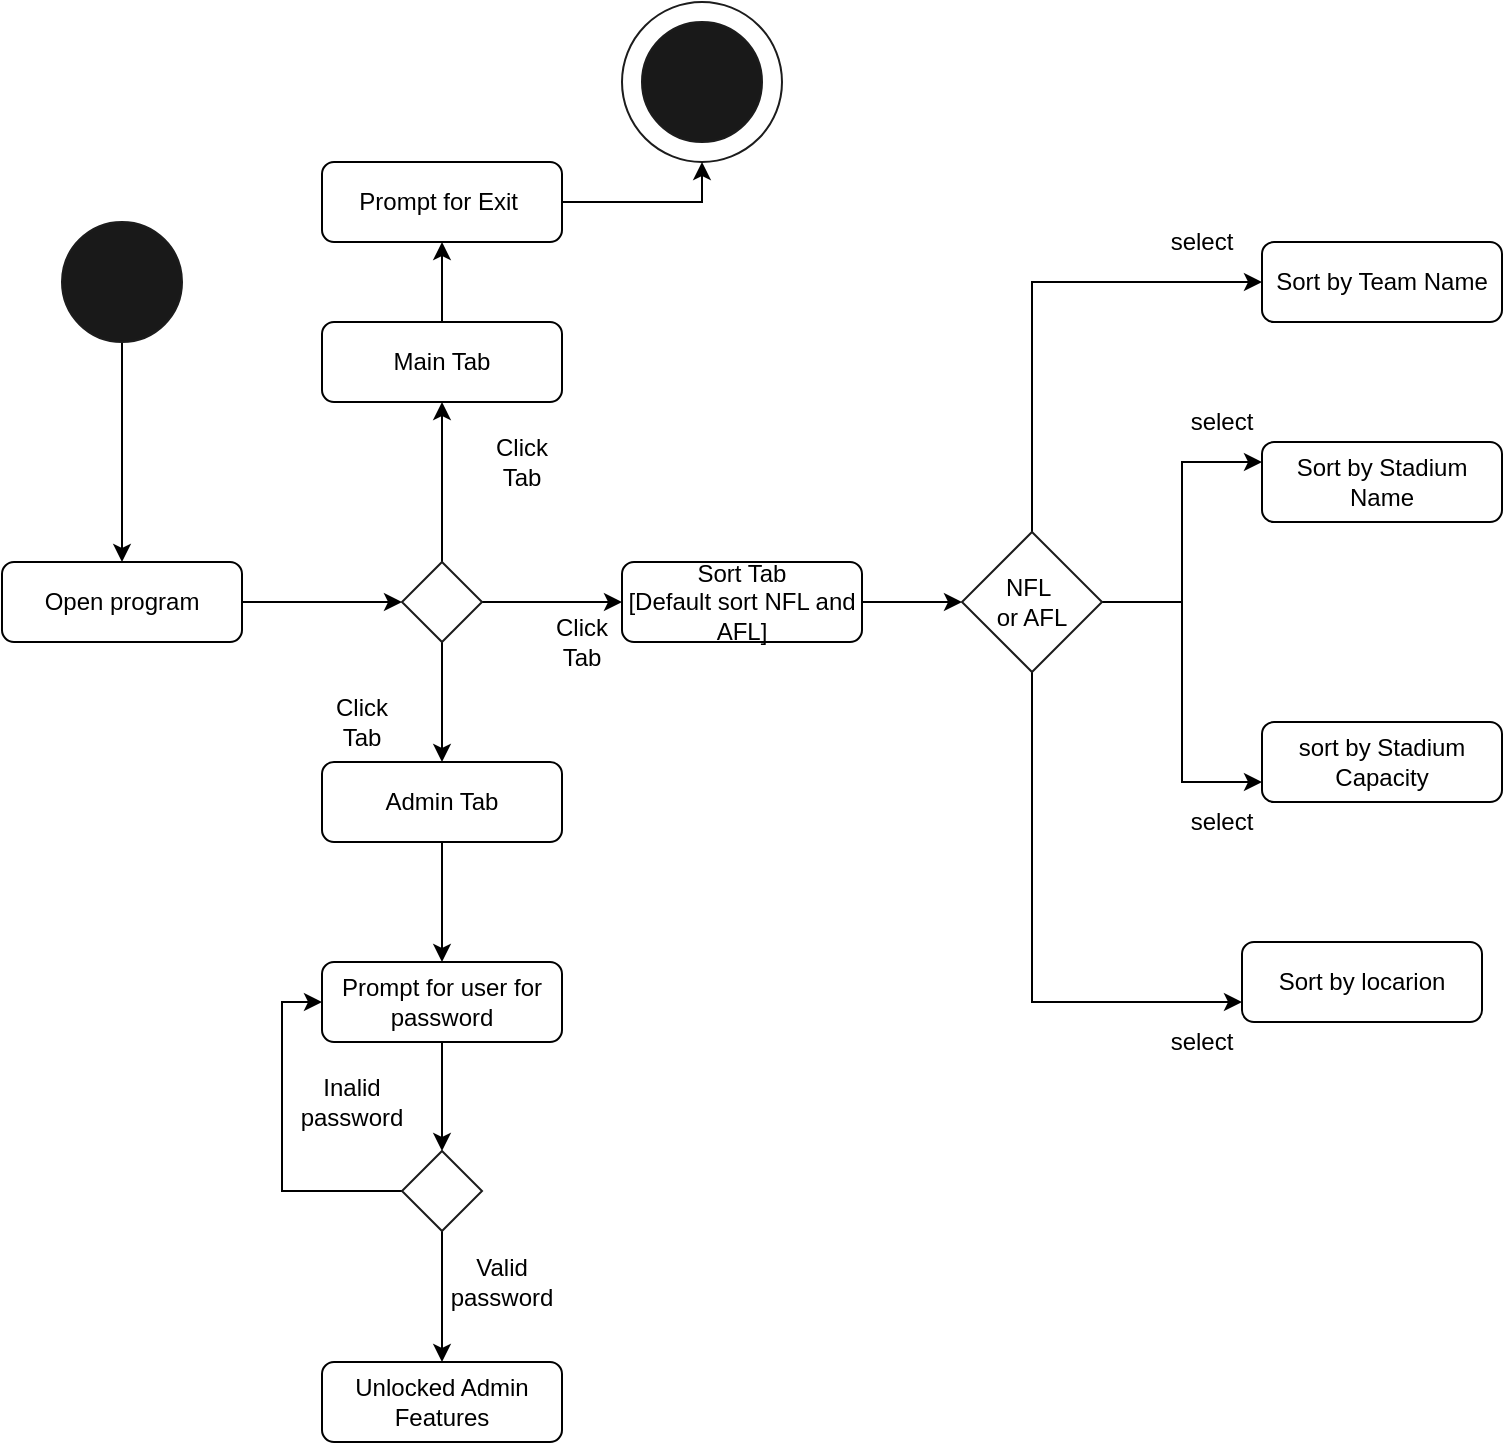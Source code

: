<mxfile version="14.4.3" type="device" pages="7"><diagram id="C5RBs43oDa-KdzZeNtuy" name="Activity Diagram"><mxGraphModel dx="1264" dy="592" grid="1" gridSize="10" guides="1" tooltips="1" connect="1" arrows="1" fold="1" page="1" pageScale="1" pageWidth="827" pageHeight="1169" math="0" shadow="0"><root><mxCell id="WIyWlLk6GJQsqaUBKTNV-0"/><mxCell id="WIyWlLk6GJQsqaUBKTNV-1" parent="WIyWlLk6GJQsqaUBKTNV-0"/><mxCell id="96nxnWwetK0XM5msoKmI-23" value="" style="ellipse;whiteSpace=wrap;html=1;aspect=fixed;shadow=0;strokeColor=#1C1C1C;fillColor=#FFFFFF;" parent="WIyWlLk6GJQsqaUBKTNV-1" vertex="1"><mxGeometry x="330" y="10" width="80" height="80" as="geometry"/></mxCell><mxCell id="96nxnWwetK0XM5msoKmI-14" style="edgeStyle=orthogonalEdgeStyle;rounded=0;orthogonalLoop=1;jettySize=auto;html=1;entryX=0;entryY=0.5;entryDx=0;entryDy=0;" parent="WIyWlLk6GJQsqaUBKTNV-1" source="WIyWlLk6GJQsqaUBKTNV-3" target="96nxnWwetK0XM5msoKmI-4" edge="1"><mxGeometry relative="1" as="geometry"/></mxCell><mxCell id="WIyWlLk6GJQsqaUBKTNV-3" value="Open program" style="rounded=1;whiteSpace=wrap;html=1;fontSize=12;glass=0;strokeWidth=1;shadow=0;" parent="WIyWlLk6GJQsqaUBKTNV-1" vertex="1"><mxGeometry x="20" y="290" width="120" height="40" as="geometry"/></mxCell><mxCell id="96nxnWwetK0XM5msoKmI-12" style="edgeStyle=orthogonalEdgeStyle;rounded=0;orthogonalLoop=1;jettySize=auto;html=1;entryX=0.5;entryY=0;entryDx=0;entryDy=0;" parent="WIyWlLk6GJQsqaUBKTNV-1" source="96nxnWwetK0XM5msoKmI-1" target="WIyWlLk6GJQsqaUBKTNV-3" edge="1"><mxGeometry relative="1" as="geometry"/></mxCell><mxCell id="96nxnWwetK0XM5msoKmI-1" value="" style="verticalLabelPosition=bottom;verticalAlign=top;html=1;shape=mxgraph.flowchart.on-page_reference;shadow=0;strokeColor=#1C1C1C;fillColor=#191919;" parent="WIyWlLk6GJQsqaUBKTNV-1" vertex="1"><mxGeometry x="50" y="120" width="60" height="60" as="geometry"/></mxCell><mxCell id="96nxnWwetK0XM5msoKmI-17" style="edgeStyle=orthogonalEdgeStyle;rounded=0;orthogonalLoop=1;jettySize=auto;html=1;entryX=0.5;entryY=1;entryDx=0;entryDy=0;" parent="WIyWlLk6GJQsqaUBKTNV-1" source="96nxnWwetK0XM5msoKmI-4" target="96nxnWwetK0XM5msoKmI-16" edge="1"><mxGeometry relative="1" as="geometry"/></mxCell><mxCell id="96nxnWwetK0XM5msoKmI-28" style="edgeStyle=orthogonalEdgeStyle;rounded=0;orthogonalLoop=1;jettySize=auto;html=1;entryX=0.5;entryY=0;entryDx=0;entryDy=0;" parent="WIyWlLk6GJQsqaUBKTNV-1" source="96nxnWwetK0XM5msoKmI-4" target="96nxnWwetK0XM5msoKmI-26" edge="1"><mxGeometry relative="1" as="geometry"/></mxCell><mxCell id="96nxnWwetK0XM5msoKmI-43" style="edgeStyle=orthogonalEdgeStyle;rounded=0;orthogonalLoop=1;jettySize=auto;html=1;" parent="WIyWlLk6GJQsqaUBKTNV-1" source="96nxnWwetK0XM5msoKmI-4" target="96nxnWwetK0XM5msoKmI-42" edge="1"><mxGeometry relative="1" as="geometry"/></mxCell><mxCell id="96nxnWwetK0XM5msoKmI-4" value="" style="rhombus;whiteSpace=wrap;html=1;shadow=0;strokeColor=#1C1C1C;fillColor=#FFFFFF;" parent="WIyWlLk6GJQsqaUBKTNV-1" vertex="1"><mxGeometry x="220" y="290" width="40" height="40" as="geometry"/></mxCell><mxCell id="96nxnWwetK0XM5msoKmI-18" style="edgeStyle=orthogonalEdgeStyle;rounded=0;orthogonalLoop=1;jettySize=auto;html=1;exitX=0.5;exitY=0;exitDx=0;exitDy=0;" parent="WIyWlLk6GJQsqaUBKTNV-1" source="96nxnWwetK0XM5msoKmI-16" edge="1"><mxGeometry relative="1" as="geometry"><mxPoint x="240" y="130" as="targetPoint"/></mxGeometry></mxCell><mxCell id="96nxnWwetK0XM5msoKmI-16" value="Main Tab" style="rounded=1;whiteSpace=wrap;html=1;fontSize=12;glass=0;strokeWidth=1;shadow=0;" parent="WIyWlLk6GJQsqaUBKTNV-1" vertex="1"><mxGeometry x="180" y="170" width="120" height="40" as="geometry"/></mxCell><mxCell id="96nxnWwetK0XM5msoKmI-24" style="edgeStyle=orthogonalEdgeStyle;rounded=0;orthogonalLoop=1;jettySize=auto;html=1;entryX=0.5;entryY=1;entryDx=0;entryDy=0;" parent="WIyWlLk6GJQsqaUBKTNV-1" source="96nxnWwetK0XM5msoKmI-19" target="96nxnWwetK0XM5msoKmI-23" edge="1"><mxGeometry relative="1" as="geometry"/></mxCell><mxCell id="96nxnWwetK0XM5msoKmI-19" value="Prompt for Exit&amp;nbsp;" style="rounded=1;whiteSpace=wrap;html=1;fontSize=12;glass=0;strokeWidth=1;shadow=0;" parent="WIyWlLk6GJQsqaUBKTNV-1" vertex="1"><mxGeometry x="180" y="90" width="120" height="40" as="geometry"/></mxCell><mxCell id="96nxnWwetK0XM5msoKmI-21" value="" style="verticalLabelPosition=bottom;verticalAlign=top;html=1;shape=mxgraph.flowchart.on-page_reference;shadow=0;strokeColor=#1C1C1C;fillColor=#191919;" parent="WIyWlLk6GJQsqaUBKTNV-1" vertex="1"><mxGeometry x="340" y="20" width="60" height="60" as="geometry"/></mxCell><mxCell id="96nxnWwetK0XM5msoKmI-32" style="edgeStyle=orthogonalEdgeStyle;rounded=0;orthogonalLoop=1;jettySize=auto;html=1;entryX=0.5;entryY=0;entryDx=0;entryDy=0;" parent="WIyWlLk6GJQsqaUBKTNV-1" source="96nxnWwetK0XM5msoKmI-26" target="96nxnWwetK0XM5msoKmI-31" edge="1"><mxGeometry relative="1" as="geometry"/></mxCell><mxCell id="96nxnWwetK0XM5msoKmI-26" value="Admin Tab" style="rounded=1;whiteSpace=wrap;html=1;fontSize=12;glass=0;strokeWidth=1;shadow=0;" parent="WIyWlLk6GJQsqaUBKTNV-1" vertex="1"><mxGeometry x="180" y="390" width="120" height="40" as="geometry"/></mxCell><mxCell id="96nxnWwetK0XM5msoKmI-27" value="Click Tab" style="text;html=1;strokeColor=none;fillColor=none;align=center;verticalAlign=middle;whiteSpace=wrap;rounded=0;shadow=0;" parent="WIyWlLk6GJQsqaUBKTNV-1" vertex="1"><mxGeometry x="290" y="320" width="40" height="20" as="geometry"/></mxCell><mxCell id="96nxnWwetK0XM5msoKmI-30" value="Click Tab" style="text;html=1;strokeColor=none;fillColor=none;align=center;verticalAlign=middle;whiteSpace=wrap;rounded=0;shadow=0;" parent="WIyWlLk6GJQsqaUBKTNV-1" vertex="1"><mxGeometry x="260" y="220" width="40" height="40" as="geometry"/></mxCell><mxCell id="96nxnWwetK0XM5msoKmI-40" style="edgeStyle=orthogonalEdgeStyle;rounded=0;orthogonalLoop=1;jettySize=auto;html=1;entryX=0.5;entryY=0;entryDx=0;entryDy=0;" parent="WIyWlLk6GJQsqaUBKTNV-1" source="96nxnWwetK0XM5msoKmI-31" target="96nxnWwetK0XM5msoKmI-33" edge="1"><mxGeometry relative="1" as="geometry"/></mxCell><mxCell id="96nxnWwetK0XM5msoKmI-31" value="Prompt for user for password" style="rounded=1;whiteSpace=wrap;html=1;fontSize=12;glass=0;strokeWidth=1;shadow=0;" parent="WIyWlLk6GJQsqaUBKTNV-1" vertex="1"><mxGeometry x="180" y="490" width="120" height="40" as="geometry"/></mxCell><mxCell id="96nxnWwetK0XM5msoKmI-36" style="edgeStyle=orthogonalEdgeStyle;rounded=0;orthogonalLoop=1;jettySize=auto;html=1;exitX=0.5;exitY=1;exitDx=0;exitDy=0;entryX=0.5;entryY=0;entryDx=0;entryDy=0;" parent="WIyWlLk6GJQsqaUBKTNV-1" source="96nxnWwetK0XM5msoKmI-33" target="96nxnWwetK0XM5msoKmI-35" edge="1"><mxGeometry relative="1" as="geometry"/></mxCell><mxCell id="96nxnWwetK0XM5msoKmI-41" style="edgeStyle=orthogonalEdgeStyle;rounded=0;orthogonalLoop=1;jettySize=auto;html=1;exitX=0;exitY=0.5;exitDx=0;exitDy=0;entryX=0;entryY=0.5;entryDx=0;entryDy=0;" parent="WIyWlLk6GJQsqaUBKTNV-1" source="96nxnWwetK0XM5msoKmI-33" target="96nxnWwetK0XM5msoKmI-31" edge="1"><mxGeometry relative="1" as="geometry"/></mxCell><mxCell id="96nxnWwetK0XM5msoKmI-33" value="" style="rhombus;whiteSpace=wrap;html=1;shadow=0;strokeColor=#1C1C1C;fillColor=#FFFFFF;" parent="WIyWlLk6GJQsqaUBKTNV-1" vertex="1"><mxGeometry x="220" y="584.5" width="40" height="40" as="geometry"/></mxCell><mxCell id="96nxnWwetK0XM5msoKmI-35" value="Unlocked Admin Features" style="rounded=1;whiteSpace=wrap;html=1;fontSize=12;glass=0;strokeWidth=1;shadow=0;" parent="WIyWlLk6GJQsqaUBKTNV-1" vertex="1"><mxGeometry x="180" y="690" width="120" height="40" as="geometry"/></mxCell><mxCell id="96nxnWwetK0XM5msoKmI-49" style="edgeStyle=orthogonalEdgeStyle;rounded=0;orthogonalLoop=1;jettySize=auto;html=1;exitX=1;exitY=0.5;exitDx=0;exitDy=0;entryX=0;entryY=0.5;entryDx=0;entryDy=0;" parent="WIyWlLk6GJQsqaUBKTNV-1" source="96nxnWwetK0XM5msoKmI-42" target="96nxnWwetK0XM5msoKmI-44" edge="1"><mxGeometry relative="1" as="geometry"/></mxCell><mxCell id="96nxnWwetK0XM5msoKmI-42" value="Sort Tab&lt;br&gt;[Default sort NFL and AFL]" style="rounded=1;whiteSpace=wrap;html=1;fontSize=12;glass=0;strokeWidth=1;shadow=0;" parent="WIyWlLk6GJQsqaUBKTNV-1" vertex="1"><mxGeometry x="330" y="290" width="120" height="40" as="geometry"/></mxCell><mxCell id="96nxnWwetK0XM5msoKmI-53" style="edgeStyle=orthogonalEdgeStyle;rounded=0;orthogonalLoop=1;jettySize=auto;html=1;exitX=0.5;exitY=1;exitDx=0;exitDy=0;entryX=0;entryY=0.75;entryDx=0;entryDy=0;" parent="WIyWlLk6GJQsqaUBKTNV-1" source="96nxnWwetK0XM5msoKmI-44" target="96nxnWwetK0XM5msoKmI-48" edge="1"><mxGeometry relative="1" as="geometry"><mxPoint x="530" y="550" as="targetPoint"/></mxGeometry></mxCell><mxCell id="96nxnWwetK0XM5msoKmI-55" style="edgeStyle=orthogonalEdgeStyle;rounded=0;orthogonalLoop=1;jettySize=auto;html=1;entryX=0;entryY=0.75;entryDx=0;entryDy=0;" parent="WIyWlLk6GJQsqaUBKTNV-1" source="96nxnWwetK0XM5msoKmI-44" target="96nxnWwetK0XM5msoKmI-47" edge="1"><mxGeometry relative="1" as="geometry"/></mxCell><mxCell id="96nxnWwetK0XM5msoKmI-57" style="edgeStyle=orthogonalEdgeStyle;rounded=0;orthogonalLoop=1;jettySize=auto;html=1;entryX=0;entryY=0.5;entryDx=0;entryDy=0;" parent="WIyWlLk6GJQsqaUBKTNV-1" source="96nxnWwetK0XM5msoKmI-44" target="96nxnWwetK0XM5msoKmI-45" edge="1"><mxGeometry relative="1" as="geometry"><Array as="points"><mxPoint x="535" y="150"/></Array></mxGeometry></mxCell><mxCell id="96nxnWwetK0XM5msoKmI-58" style="edgeStyle=orthogonalEdgeStyle;rounded=0;orthogonalLoop=1;jettySize=auto;html=1;entryX=0;entryY=0.25;entryDx=0;entryDy=0;" parent="WIyWlLk6GJQsqaUBKTNV-1" source="96nxnWwetK0XM5msoKmI-44" target="96nxnWwetK0XM5msoKmI-46" edge="1"><mxGeometry relative="1" as="geometry"/></mxCell><mxCell id="96nxnWwetK0XM5msoKmI-44" value="NFL&amp;nbsp;&lt;br&gt;or AFL" style="rhombus;whiteSpace=wrap;html=1;shadow=0;strokeColor=#1C1C1C;fillColor=#FFFFFF;" parent="WIyWlLk6GJQsqaUBKTNV-1" vertex="1"><mxGeometry x="500" y="275" width="70" height="70" as="geometry"/></mxCell><mxCell id="96nxnWwetK0XM5msoKmI-45" value="Sort by Team Name" style="rounded=1;whiteSpace=wrap;html=1;fontSize=12;glass=0;strokeWidth=1;shadow=0;" parent="WIyWlLk6GJQsqaUBKTNV-1" vertex="1"><mxGeometry x="650" y="130" width="120" height="40" as="geometry"/></mxCell><mxCell id="96nxnWwetK0XM5msoKmI-46" value="Sort by Stadium Name" style="rounded=1;whiteSpace=wrap;html=1;fontSize=12;glass=0;strokeWidth=1;shadow=0;" parent="WIyWlLk6GJQsqaUBKTNV-1" vertex="1"><mxGeometry x="650" y="230" width="120" height="40" as="geometry"/></mxCell><mxCell id="96nxnWwetK0XM5msoKmI-47" value="sort by Stadium Capacity" style="rounded=1;whiteSpace=wrap;html=1;fontSize=12;glass=0;strokeWidth=1;shadow=0;" parent="WIyWlLk6GJQsqaUBKTNV-1" vertex="1"><mxGeometry x="650" y="370" width="120" height="40" as="geometry"/></mxCell><mxCell id="96nxnWwetK0XM5msoKmI-48" value="Sort by locarion" style="rounded=1;whiteSpace=wrap;html=1;fontSize=12;glass=0;strokeWidth=1;shadow=0;" parent="WIyWlLk6GJQsqaUBKTNV-1" vertex="1"><mxGeometry x="640" y="480" width="120" height="40" as="geometry"/></mxCell><mxCell id="FtK8-5EIhc2kccrN7Xps-0" value="Click Tab" style="text;html=1;strokeColor=none;fillColor=none;align=center;verticalAlign=middle;whiteSpace=wrap;rounded=0;shadow=0;" parent="WIyWlLk6GJQsqaUBKTNV-1" vertex="1"><mxGeometry x="180" y="360" width="40" height="20" as="geometry"/></mxCell><mxCell id="FtK8-5EIhc2kccrN7Xps-5" value="Valid password" style="text;html=1;strokeColor=none;fillColor=none;align=center;verticalAlign=middle;whiteSpace=wrap;rounded=0;shadow=0;" parent="WIyWlLk6GJQsqaUBKTNV-1" vertex="1"><mxGeometry x="250" y="640" width="40" height="20" as="geometry"/></mxCell><mxCell id="FtK8-5EIhc2kccrN7Xps-8" value="Inalid password" style="text;html=1;strokeColor=none;fillColor=none;align=center;verticalAlign=middle;whiteSpace=wrap;rounded=0;shadow=0;" parent="WIyWlLk6GJQsqaUBKTNV-1" vertex="1"><mxGeometry x="170" y="550" width="50" height="20" as="geometry"/></mxCell><mxCell id="FtK8-5EIhc2kccrN7Xps-9" value="select" style="text;html=1;strokeColor=none;fillColor=none;align=center;verticalAlign=middle;whiteSpace=wrap;rounded=0;shadow=0;" parent="WIyWlLk6GJQsqaUBKTNV-1" vertex="1"><mxGeometry x="600" y="120" width="40" height="20" as="geometry"/></mxCell><mxCell id="FtK8-5EIhc2kccrN7Xps-10" value="select" style="text;html=1;strokeColor=none;fillColor=none;align=center;verticalAlign=middle;whiteSpace=wrap;rounded=0;shadow=0;" parent="WIyWlLk6GJQsqaUBKTNV-1" vertex="1"><mxGeometry x="610" y="210" width="40" height="20" as="geometry"/></mxCell><mxCell id="FtK8-5EIhc2kccrN7Xps-12" value="select" style="text;html=1;strokeColor=none;fillColor=none;align=center;verticalAlign=middle;whiteSpace=wrap;rounded=0;shadow=0;" parent="WIyWlLk6GJQsqaUBKTNV-1" vertex="1"><mxGeometry x="610" y="410" width="40" height="20" as="geometry"/></mxCell><mxCell id="FtK8-5EIhc2kccrN7Xps-13" value="select" style="text;html=1;strokeColor=none;fillColor=none;align=center;verticalAlign=middle;whiteSpace=wrap;rounded=0;shadow=0;" parent="WIyWlLk6GJQsqaUBKTNV-1" vertex="1"><mxGeometry x="600" y="520" width="40" height="20" as="geometry"/></mxCell></root></mxGraphModel></diagram><diagram id="1_4AF4YebuZ180_yhQdk" name="State Diagram General"><mxGraphModel dx="1264" dy="592" grid="1" gridSize="10" guides="1" tooltips="1" connect="1" arrows="1" fold="1" page="1" pageScale="1" pageWidth="850" pageHeight="1100" math="0" shadow="0"><root><mxCell id="03130rgwstSksCuvk3dP-0"/><mxCell id="03130rgwstSksCuvk3dP-1" parent="03130rgwstSksCuvk3dP-0"/><mxCell id="ZhUgDkKd2vGYDSs-2Zy--16" style="edgeStyle=orthogonalEdgeStyle;rounded=0;orthogonalLoop=1;jettySize=auto;html=1;entryX=0.5;entryY=0;entryDx=0;entryDy=0;" parent="03130rgwstSksCuvk3dP-1" source="ZhUgDkKd2vGYDSs-2Zy--0" target="ZhUgDkKd2vGYDSs-2Zy--3" edge="1"><mxGeometry relative="1" as="geometry"><mxPoint x="260" y="200" as="targetPoint"/><Array as="points"><mxPoint x="260" y="150"/></Array></mxGeometry></mxCell><mxCell id="ZhUgDkKd2vGYDSs-2Zy--0" value="" style="verticalLabelPosition=bottom;verticalAlign=top;html=1;shape=mxgraph.flowchart.on-page_reference;shadow=0;strokeColor=#1C1C1C;fillColor=#191919;" parent="03130rgwstSksCuvk3dP-1" vertex="1"><mxGeometry x="20" y="120" width="60" height="60" as="geometry"/></mxCell><mxCell id="ZhUgDkKd2vGYDSs-2Zy--2" value="Initial" style="text;html=1;strokeColor=none;fillColor=none;align=center;verticalAlign=middle;whiteSpace=wrap;rounded=0;shadow=0;" parent="03130rgwstSksCuvk3dP-1" vertex="1"><mxGeometry x="50" y="100" width="40" height="20" as="geometry"/></mxCell><mxCell id="ZhUgDkKd2vGYDSs-2Zy--20" style="edgeStyle=orthogonalEdgeStyle;rounded=0;orthogonalLoop=1;jettySize=auto;html=1;entryX=0;entryY=0.75;entryDx=0;entryDy=0;" parent="03130rgwstSksCuvk3dP-1" source="ZhUgDkKd2vGYDSs-2Zy--3" target="ZhUgDkKd2vGYDSs-2Zy--19" edge="1"><mxGeometry relative="1" as="geometry"/></mxCell><mxCell id="ZhUgDkKd2vGYDSs-2Zy--24" style="edgeStyle=orthogonalEdgeStyle;rounded=0;orthogonalLoop=1;jettySize=auto;html=1;entryX=1;entryY=0.5;entryDx=0;entryDy=0;" parent="03130rgwstSksCuvk3dP-1" source="ZhUgDkKd2vGYDSs-2Zy--3" target="ZhUgDkKd2vGYDSs-2Zy--12" edge="1"><mxGeometry relative="1" as="geometry"><Array as="points"><mxPoint x="260" y="410"/></Array></mxGeometry></mxCell><mxCell id="ZhUgDkKd2vGYDSs-2Zy--36" style="edgeStyle=orthogonalEdgeStyle;rounded=0;orthogonalLoop=1;jettySize=auto;html=1;entryX=1;entryY=0.75;entryDx=0;entryDy=0;" parent="03130rgwstSksCuvk3dP-1" source="ZhUgDkKd2vGYDSs-2Zy--3" target="ZhUgDkKd2vGYDSs-2Zy--35" edge="1"><mxGeometry relative="1" as="geometry"/></mxCell><mxCell id="ZhUgDkKd2vGYDSs-2Zy--3" value="Home Page&amp;nbsp;" style="rounded=1;whiteSpace=wrap;html=1;shadow=0;strokeColor=#1C1C1C;fillColor=#FFFFFF;" parent="03130rgwstSksCuvk3dP-1" vertex="1"><mxGeometry x="210" y="220" width="100" height="70" as="geometry"/></mxCell><mxCell id="ZhUgDkKd2vGYDSs-2Zy--8" value="Start up&amp;nbsp;" style="text;html=1;strokeColor=none;fillColor=none;align=center;verticalAlign=middle;whiteSpace=wrap;rounded=0;shadow=0;" parent="03130rgwstSksCuvk3dP-1" vertex="1"><mxGeometry x="150" y="160" width="50" height="20" as="geometry"/></mxCell><mxCell id="ZhUgDkKd2vGYDSs-2Zy--33" style="edgeStyle=orthogonalEdgeStyle;rounded=0;orthogonalLoop=1;jettySize=auto;html=1;entryX=0;entryY=0.5;entryDx=0;entryDy=0;" parent="03130rgwstSksCuvk3dP-1" source="ZhUgDkKd2vGYDSs-2Zy--12" target="ZhUgDkKd2vGYDSs-2Zy--3" edge="1"><mxGeometry relative="1" as="geometry"><mxPoint x="160" y="220" as="targetPoint"/><Array as="points"><mxPoint x="140" y="255"/></Array></mxGeometry></mxCell><mxCell id="ZhUgDkKd2vGYDSs-2Zy--12" value="Help&amp;nbsp;" style="rounded=1;whiteSpace=wrap;html=1;shadow=0;strokeColor=#1C1C1C;fillColor=#FFFFFF;" parent="03130rgwstSksCuvk3dP-1" vertex="1"><mxGeometry x="80" y="390" width="120" height="40" as="geometry"/></mxCell><mxCell id="ZhUgDkKd2vGYDSs-2Zy--43" style="edgeStyle=orthogonalEdgeStyle;rounded=0;orthogonalLoop=1;jettySize=auto;html=1;exitX=0.5;exitY=1;exitDx=0;exitDy=0;entryX=0.404;entryY=-0.07;entryDx=0;entryDy=0;entryPerimeter=0;" parent="03130rgwstSksCuvk3dP-1" source="ZhUgDkKd2vGYDSs-2Zy--17" target="ZhUgDkKd2vGYDSs-2Zy--42" edge="1"><mxGeometry relative="1" as="geometry"/></mxCell><mxCell id="ZhUgDkKd2vGYDSs-2Zy--17" value="Admin page&lt;br&gt;user must log in" style="rounded=1;whiteSpace=wrap;html=1;shadow=0;strokeColor=#1C1C1C;fillColor=#FFFFFF;" parent="03130rgwstSksCuvk3dP-1" vertex="1"><mxGeometry x="510" y="210" width="100" height="40" as="geometry"/></mxCell><mxCell id="ZhUgDkKd2vGYDSs-2Zy--22" style="edgeStyle=orthogonalEdgeStyle;rounded=0;orthogonalLoop=1;jettySize=auto;html=1;exitX=0.5;exitY=0;exitDx=0;exitDy=0;entryX=0.4;entryY=1;entryDx=0;entryDy=0;entryPerimeter=0;" parent="03130rgwstSksCuvk3dP-1" source="ZhUgDkKd2vGYDSs-2Zy--19" target="ZhUgDkKd2vGYDSs-2Zy--17" edge="1"><mxGeometry relative="1" as="geometry"/></mxCell><mxCell id="ZhUgDkKd2vGYDSs-2Zy--39" style="edgeStyle=orthogonalEdgeStyle;rounded=0;orthogonalLoop=1;jettySize=auto;html=1;entryX=0;entryY=0.5;entryDx=0;entryDy=0;" parent="03130rgwstSksCuvk3dP-1" source="ZhUgDkKd2vGYDSs-2Zy--19" target="ZhUgDkKd2vGYDSs-2Zy--53" edge="1"><mxGeometry relative="1" as="geometry"><mxPoint x="420" y="70" as="targetPoint"/><Array as="points"><mxPoint x="420" y="80"/></Array></mxGeometry></mxCell><mxCell id="ZhUgDkKd2vGYDSs-2Zy--40" style="edgeStyle=orthogonalEdgeStyle;rounded=0;orthogonalLoop=1;jettySize=auto;html=1;exitX=0.5;exitY=1;exitDx=0;exitDy=0;" parent="03130rgwstSksCuvk3dP-1" source="ZhUgDkKd2vGYDSs-2Zy--19" edge="1"><mxGeometry relative="1" as="geometry"><mxPoint x="420" y="430" as="targetPoint"/></mxGeometry></mxCell><mxCell id="ZhUgDkKd2vGYDSs-2Zy--19" value="Tabs" style="rounded=1;whiteSpace=wrap;html=1;shadow=0;strokeColor=#1C1C1C;fillColor=#FFFFFF;" parent="03130rgwstSksCuvk3dP-1" vertex="1"><mxGeometry x="360" y="300" width="120" height="40" as="geometry"/></mxCell><mxCell id="ZhUgDkKd2vGYDSs-2Zy--21" value="Click on" style="text;html=1;strokeColor=none;fillColor=none;align=center;verticalAlign=middle;whiteSpace=wrap;rounded=0;shadow=0;" parent="03130rgwstSksCuvk3dP-1" vertex="1"><mxGeometry x="340" y="270" width="50" height="20" as="geometry"/></mxCell><mxCell id="ZhUgDkKd2vGYDSs-2Zy--23" value="Click on" style="text;html=1;strokeColor=none;fillColor=none;align=center;verticalAlign=middle;whiteSpace=wrap;rounded=0;shadow=0;" parent="03130rgwstSksCuvk3dP-1" vertex="1"><mxGeometry x="470" y="250" width="50" height="20" as="geometry"/></mxCell><mxCell id="ZhUgDkKd2vGYDSs-2Zy--25" value="Click on" style="text;html=1;strokeColor=none;fillColor=none;align=center;verticalAlign=middle;whiteSpace=wrap;rounded=0;shadow=0;" parent="03130rgwstSksCuvk3dP-1" vertex="1"><mxGeometry x="200" y="380" width="50" height="20" as="geometry"/></mxCell><mxCell id="ZhUgDkKd2vGYDSs-2Zy--34" value="Read how to navigate" style="text;html=1;strokeColor=none;fillColor=none;align=center;verticalAlign=middle;whiteSpace=wrap;rounded=0;shadow=0;" parent="03130rgwstSksCuvk3dP-1" vertex="1"><mxGeometry x="70" y="350" width="60" height="30" as="geometry"/></mxCell><mxCell id="ZhUgDkKd2vGYDSs-2Zy--37" style="edgeStyle=orthogonalEdgeStyle;rounded=0;orthogonalLoop=1;jettySize=auto;html=1;entryX=0;entryY=0.5;entryDx=0;entryDy=0;" parent="03130rgwstSksCuvk3dP-1" source="ZhUgDkKd2vGYDSs-2Zy--35" target="ZhUgDkKd2vGYDSs-2Zy--3" edge="1"><mxGeometry relative="1" as="geometry"><Array as="points"><mxPoint x="40" y="480"/><mxPoint x="40" y="255"/></Array></mxGeometry></mxCell><mxCell id="ZhUgDkKd2vGYDSs-2Zy--35" value="Contact us" style="rounded=1;whiteSpace=wrap;html=1;shadow=0;strokeColor=#1C1C1C;fillColor=#FFFFFF;" parent="03130rgwstSksCuvk3dP-1" vertex="1"><mxGeometry x="90" y="460" width="120" height="40" as="geometry"/></mxCell><mxCell id="ZhUgDkKd2vGYDSs-2Zy--38" value="Send message" style="text;html=1;strokeColor=none;fillColor=none;align=center;verticalAlign=middle;whiteSpace=wrap;rounded=0;shadow=0;" parent="03130rgwstSksCuvk3dP-1" vertex="1"><mxGeometry x="20" y="490" width="60" height="30" as="geometry"/></mxCell><mxCell id="qQ29iQHat1VrIRmE_R0x-20" style="edgeStyle=orthogonalEdgeStyle;rounded=0;orthogonalLoop=1;jettySize=auto;html=1;" parent="03130rgwstSksCuvk3dP-1" source="ZhUgDkKd2vGYDSs-2Zy--41" edge="1"><mxGeometry relative="1" as="geometry"><mxPoint x="420" y="510" as="targetPoint"/></mxGeometry></mxCell><mxCell id="ZhUgDkKd2vGYDSs-2Zy--41" value="Sort Page" style="rounded=1;whiteSpace=wrap;html=1;shadow=0;strokeColor=#1C1C1C;fillColor=#FFFFFF;" parent="03130rgwstSksCuvk3dP-1" vertex="1"><mxGeometry x="360" y="430" width="120" height="40" as="geometry"/></mxCell><mxCell id="ZhUgDkKd2vGYDSs-2Zy--52" style="edgeStyle=orthogonalEdgeStyle;rounded=0;orthogonalLoop=1;jettySize=auto;html=1;" parent="03130rgwstSksCuvk3dP-1" source="ZhUgDkKd2vGYDSs-2Zy--42" target="ZhUgDkKd2vGYDSs-2Zy--19" edge="1"><mxGeometry relative="1" as="geometry"/></mxCell><mxCell id="ZhUgDkKd2vGYDSs-2Zy--42" value="Add data" style="rounded=1;whiteSpace=wrap;html=1;shadow=0;strokeColor=#1C1C1C;fillColor=#FFFFFF;" parent="03130rgwstSksCuvk3dP-1" vertex="1"><mxGeometry x="520" y="340" width="100" height="40" as="geometry"/></mxCell><mxCell id="ZhUgDkKd2vGYDSs-2Zy--44" value="Log in" style="text;html=1;strokeColor=none;fillColor=none;align=center;verticalAlign=middle;whiteSpace=wrap;rounded=0;shadow=0;" parent="03130rgwstSksCuvk3dP-1" vertex="1"><mxGeometry x="560" y="280" width="50" height="20" as="geometry"/></mxCell><mxCell id="ZhUgDkKd2vGYDSs-2Zy--46" value="" style="curved=1;endArrow=classic;html=1;entryX=0.5;entryY=0;entryDx=0;entryDy=0;" parent="03130rgwstSksCuvk3dP-1" target="ZhUgDkKd2vGYDSs-2Zy--17" edge="1"><mxGeometry width="50" height="50" relative="1" as="geometry"><mxPoint x="610" y="240" as="sourcePoint"/><mxPoint x="580" y="200" as="targetPoint"/><Array as="points"><mxPoint x="610" y="235"/><mxPoint x="680" y="200"/><mxPoint x="690" y="185"/><mxPoint x="690" y="170"/><mxPoint x="680" y="150"/><mxPoint x="650" y="140"/><mxPoint x="600" y="150"/><mxPoint x="560" y="185"/></Array></mxGeometry></mxCell><mxCell id="ZhUgDkKd2vGYDSs-2Zy--47" value="Fail" style="text;html=1;strokeColor=none;fillColor=none;align=center;verticalAlign=middle;whiteSpace=wrap;rounded=0;shadow=0;" parent="03130rgwstSksCuvk3dP-1" vertex="1"><mxGeometry x="680" y="140" width="50" height="20" as="geometry"/></mxCell><mxCell id="ZhUgDkKd2vGYDSs-2Zy--50" value="Suscess" style="text;html=1;strokeColor=none;fillColor=none;align=center;verticalAlign=middle;whiteSpace=wrap;rounded=0;shadow=0;" parent="03130rgwstSksCuvk3dP-1" vertex="1"><mxGeometry x="570" y="300" width="50" height="20" as="geometry"/></mxCell><mxCell id="qQ29iQHat1VrIRmE_R0x-32" style="edgeStyle=orthogonalEdgeStyle;rounded=0;orthogonalLoop=1;jettySize=auto;html=1;entryX=0.5;entryY=0;entryDx=0;entryDy=0;" parent="03130rgwstSksCuvk3dP-1" source="ZhUgDkKd2vGYDSs-2Zy--53" target="qQ29iQHat1VrIRmE_R0x-0" edge="1"><mxGeometry relative="1" as="geometry"/></mxCell><mxCell id="ZhUgDkKd2vGYDSs-2Zy--53" value="Confirm exit" style="rounded=1;whiteSpace=wrap;html=1;shadow=0;strokeColor=#1C1C1C;fillColor=#FFFFFF;" parent="03130rgwstSksCuvk3dP-1" vertex="1"><mxGeometry x="630" y="60" width="100" height="40" as="geometry"/></mxCell><mxCell id="qQ29iQHat1VrIRmE_R0x-0" value="" style="ellipse;whiteSpace=wrap;html=1;aspect=fixed;shadow=0;strokeColor=#1C1C1C;fillColor=#FFFFFF;" parent="03130rgwstSksCuvk3dP-1" vertex="1"><mxGeometry x="750" y="310" width="70" height="70" as="geometry"/></mxCell><mxCell id="qQ29iQHat1VrIRmE_R0x-1" value="" style="verticalLabelPosition=bottom;verticalAlign=top;html=1;shape=mxgraph.flowchart.on-page_reference;shadow=0;strokeColor=#1C1C1C;fillColor=#191919;" parent="03130rgwstSksCuvk3dP-1" vertex="1"><mxGeometry x="760" y="320" width="50" height="50" as="geometry"/></mxCell><mxCell id="qQ29iQHat1VrIRmE_R0x-5" value="final" style="text;html=1;strokeColor=none;fillColor=none;align=center;verticalAlign=middle;whiteSpace=wrap;rounded=0;shadow=0;" parent="03130rgwstSksCuvk3dP-1" vertex="1"><mxGeometry x="700" y="340" width="50" height="20" as="geometry"/></mxCell><mxCell id="qQ29iQHat1VrIRmE_R0x-6" value="Log out" style="text;html=1;strokeColor=none;fillColor=none;align=center;verticalAlign=middle;whiteSpace=wrap;rounded=0;shadow=0;" parent="03130rgwstSksCuvk3dP-1" vertex="1"><mxGeometry x="455" y="360" width="50" height="20" as="geometry"/></mxCell><mxCell id="qQ29iQHat1VrIRmE_R0x-28" style="edgeStyle=orthogonalEdgeStyle;rounded=0;orthogonalLoop=1;jettySize=auto;html=1;entryX=0.5;entryY=0;entryDx=0;entryDy=0;" parent="03130rgwstSksCuvk3dP-1" source="qQ29iQHat1VrIRmE_R0x-9" target="qQ29iQHat1VrIRmE_R0x-23" edge="1"><mxGeometry relative="1" as="geometry"/></mxCell><mxCell id="qQ29iQHat1VrIRmE_R0x-29" style="edgeStyle=orthogonalEdgeStyle;rounded=0;orthogonalLoop=1;jettySize=auto;html=1;entryX=0.5;entryY=0;entryDx=0;entryDy=0;" parent="03130rgwstSksCuvk3dP-1" source="qQ29iQHat1VrIRmE_R0x-9" target="qQ29iQHat1VrIRmE_R0x-22" edge="1"><mxGeometry relative="1" as="geometry"/></mxCell><mxCell id="qQ29iQHat1VrIRmE_R0x-30" style="edgeStyle=orthogonalEdgeStyle;rounded=0;orthogonalLoop=1;jettySize=auto;html=1;exitX=0.5;exitY=1;exitDx=0;exitDy=0;entryX=0.5;entryY=0;entryDx=0;entryDy=0;" parent="03130rgwstSksCuvk3dP-1" source="qQ29iQHat1VrIRmE_R0x-9" target="qQ29iQHat1VrIRmE_R0x-24" edge="1"><mxGeometry relative="1" as="geometry"/></mxCell><mxCell id="qQ29iQHat1VrIRmE_R0x-31" style="edgeStyle=orthogonalEdgeStyle;rounded=0;orthogonalLoop=1;jettySize=auto;html=1;entryX=0.157;entryY=-0.04;entryDx=0;entryDy=0;entryPerimeter=0;" parent="03130rgwstSksCuvk3dP-1" source="qQ29iQHat1VrIRmE_R0x-9" target="qQ29iQHat1VrIRmE_R0x-25" edge="1"><mxGeometry relative="1" as="geometry"/></mxCell><mxCell id="qQ29iQHat1VrIRmE_R0x-9" value="NFL-AFL or Both" style="rounded=1;whiteSpace=wrap;html=1;shadow=0;strokeColor=#1C1C1C;fillColor=#FFFFFF;" parent="03130rgwstSksCuvk3dP-1" vertex="1"><mxGeometry x="360" y="510" width="120" height="40" as="geometry"/></mxCell><mxCell id="qQ29iQHat1VrIRmE_R0x-10" value="Choose between" style="text;html=1;strokeColor=none;fillColor=none;align=center;verticalAlign=middle;whiteSpace=wrap;rounded=0;shadow=0;" parent="03130rgwstSksCuvk3dP-1" vertex="1"><mxGeometry x="425" y="480" width="50" height="20" as="geometry"/></mxCell><mxCell id="qQ29iQHat1VrIRmE_R0x-36" style="edgeStyle=orthogonalEdgeStyle;rounded=0;orthogonalLoop=1;jettySize=auto;html=1;" parent="03130rgwstSksCuvk3dP-1" source="qQ29iQHat1VrIRmE_R0x-22" edge="1"><mxGeometry relative="1" as="geometry"><mxPoint x="660" y="680" as="targetPoint"/></mxGeometry></mxCell><mxCell id="qQ29iQHat1VrIRmE_R0x-22" value="Location" style="rounded=1;whiteSpace=wrap;html=1;shadow=0;strokeColor=#1C1C1C;fillColor=#FFFFFF;" parent="03130rgwstSksCuvk3dP-1" vertex="1"><mxGeometry x="600" y="590" width="120" height="40" as="geometry"/></mxCell><mxCell id="qQ29iQHat1VrIRmE_R0x-33" style="edgeStyle=orthogonalEdgeStyle;rounded=0;orthogonalLoop=1;jettySize=auto;html=1;entryX=0.5;entryY=1;entryDx=0;entryDy=0;" parent="03130rgwstSksCuvk3dP-1" source="qQ29iQHat1VrIRmE_R0x-23" target="qQ29iQHat1VrIRmE_R0x-0" edge="1"><mxGeometry relative="1" as="geometry"><Array as="points"><mxPoint x="220" y="680"/><mxPoint x="785" y="680"/></Array></mxGeometry></mxCell><mxCell id="qQ29iQHat1VrIRmE_R0x-23" value="Team Name" style="rounded=1;whiteSpace=wrap;html=1;shadow=0;strokeColor=#1C1C1C;fillColor=#FFFFFF;" parent="03130rgwstSksCuvk3dP-1" vertex="1"><mxGeometry x="160" y="590" width="120" height="40" as="geometry"/></mxCell><mxCell id="qQ29iQHat1VrIRmE_R0x-34" style="edgeStyle=orthogonalEdgeStyle;rounded=0;orthogonalLoop=1;jettySize=auto;html=1;" parent="03130rgwstSksCuvk3dP-1" source="qQ29iQHat1VrIRmE_R0x-24" edge="1"><mxGeometry relative="1" as="geometry"><mxPoint x="370" y="680" as="targetPoint"/></mxGeometry></mxCell><mxCell id="qQ29iQHat1VrIRmE_R0x-24" value="Stadium Name" style="rounded=1;whiteSpace=wrap;html=1;shadow=0;strokeColor=#1C1C1C;fillColor=#FFFFFF;" parent="03130rgwstSksCuvk3dP-1" vertex="1"><mxGeometry x="310" y="590" width="120" height="40" as="geometry"/></mxCell><mxCell id="qQ29iQHat1VrIRmE_R0x-35" style="edgeStyle=orthogonalEdgeStyle;rounded=0;orthogonalLoop=1;jettySize=auto;html=1;" parent="03130rgwstSksCuvk3dP-1" source="qQ29iQHat1VrIRmE_R0x-25" edge="1"><mxGeometry relative="1" as="geometry"><mxPoint x="520" y="680" as="targetPoint"/></mxGeometry></mxCell><mxCell id="qQ29iQHat1VrIRmE_R0x-25" value="Seating Capacity" style="rounded=1;whiteSpace=wrap;html=1;shadow=0;strokeColor=#1C1C1C;fillColor=#FFFFFF;" parent="03130rgwstSksCuvk3dP-1" vertex="1"><mxGeometry x="460" y="590" width="120" height="40" as="geometry"/></mxCell><mxCell id="qQ29iQHat1VrIRmE_R0x-37" value="Selected" style="text;html=1;strokeColor=none;fillColor=none;align=center;verticalAlign=middle;whiteSpace=wrap;rounded=0;shadow=0;" parent="03130rgwstSksCuvk3dP-1" vertex="1"><mxGeometry x="230" y="570" width="50" height="20" as="geometry"/></mxCell><mxCell id="qQ29iQHat1VrIRmE_R0x-38" value="Selected" style="text;html=1;strokeColor=none;fillColor=none;align=center;verticalAlign=middle;whiteSpace=wrap;rounded=0;shadow=0;" parent="03130rgwstSksCuvk3dP-1" vertex="1"><mxGeometry x="375" y="570" width="50" height="20" as="geometry"/></mxCell><mxCell id="qQ29iQHat1VrIRmE_R0x-39" value="Selected" style="text;html=1;strokeColor=none;fillColor=none;align=center;verticalAlign=middle;whiteSpace=wrap;rounded=0;shadow=0;" parent="03130rgwstSksCuvk3dP-1" vertex="1"><mxGeometry x="480" y="570" width="50" height="20" as="geometry"/></mxCell><mxCell id="qQ29iQHat1VrIRmE_R0x-40" value="Selected" style="text;html=1;strokeColor=none;fillColor=none;align=center;verticalAlign=middle;whiteSpace=wrap;rounded=0;shadow=0;" parent="03130rgwstSksCuvk3dP-1" vertex="1"><mxGeometry x="670" y="570" width="50" height="20" as="geometry"/></mxCell><mxCell id="qQ29iQHat1VrIRmE_R0x-41" value="Done with the search" style="text;html=1;strokeColor=none;fillColor=none;align=center;verticalAlign=middle;whiteSpace=wrap;rounded=0;shadow=0;" parent="03130rgwstSksCuvk3dP-1" vertex="1"><mxGeometry x="365" y="680" width="170" height="20" as="geometry"/></mxCell></root></mxGraphModel></diagram><diagram id="MYyjSHavsGMiVdcb-RE3" name="State Diagram Sort"><mxGraphModel dx="640" dy="565" grid="1" gridSize="10" guides="1" tooltips="1" connect="1" arrows="1" fold="1" page="1" pageScale="1" pageWidth="850" pageHeight="1100" math="0" shadow="0"><root><mxCell id="LSZpu8XIj4Htea73GpHy-0"/><mxCell id="LSZpu8XIj4Htea73GpHy-1" parent="LSZpu8XIj4Htea73GpHy-0"/><mxCell id="MVIQN6hk180pXfLWjqpD-2" style="edgeStyle=orthogonalEdgeStyle;rounded=0;orthogonalLoop=1;jettySize=auto;html=1;exitX=0.5;exitY=1;exitDx=0;exitDy=0;exitPerimeter=0;entryX=0.5;entryY=0;entryDx=0;entryDy=0;" parent="LSZpu8XIj4Htea73GpHy-1" source="vWzFUVcAlYHf5LovAr24-0" target="MVIQN6hk180pXfLWjqpD-0" edge="1"><mxGeometry relative="1" as="geometry"/></mxCell><mxCell id="vWzFUVcAlYHf5LovAr24-0" value="" style="verticalLabelPosition=bottom;verticalAlign=top;html=1;shape=mxgraph.flowchart.on-page_reference;shadow=0;strokeColor=#1C1C1C;fillColor=#191919;" parent="LSZpu8XIj4Htea73GpHy-1" vertex="1"><mxGeometry x="395" y="50" width="60" height="60" as="geometry"/></mxCell><mxCell id="vWzFUVcAlYHf5LovAr24-1" value="Initial" style="text;html=1;strokeColor=none;fillColor=none;align=center;verticalAlign=middle;whiteSpace=wrap;rounded=0;shadow=0;" parent="LSZpu8XIj4Htea73GpHy-1" vertex="1"><mxGeometry x="410" y="20" width="40" height="20" as="geometry"/></mxCell><mxCell id="vWzFUVcAlYHf5LovAr24-2" value="Start up&amp;nbsp;" style="text;html=1;strokeColor=none;fillColor=none;align=center;verticalAlign=middle;whiteSpace=wrap;rounded=0;shadow=0;" parent="LSZpu8XIj4Htea73GpHy-1" vertex="1"><mxGeometry x="440" y="110" width="50" height="20" as="geometry"/></mxCell><mxCell id="bPdWEy5GVCRGXjRTRRNn-17" style="edgeStyle=orthogonalEdgeStyle;rounded=0;orthogonalLoop=1;jettySize=auto;html=1;exitX=0.5;exitY=1;exitDx=0;exitDy=0;" parent="LSZpu8XIj4Htea73GpHy-1" source="MVIQN6hk180pXfLWjqpD-0" target="bPdWEy5GVCRGXjRTRRNn-4" edge="1"><mxGeometry relative="1" as="geometry"/></mxCell><mxCell id="MVIQN6hk180pXfLWjqpD-0" value="Default" style="rounded=1;whiteSpace=wrap;html=1;shadow=0;strokeColor=#1C1C1C;fillColor=#FFFFFF;" parent="LSZpu8XIj4Htea73GpHy-1" vertex="1"><mxGeometry x="365" y="160" width="120" height="40" as="geometry"/></mxCell><mxCell id="bPdWEy5GVCRGXjRTRRNn-0" style="edgeStyle=orthogonalEdgeStyle;rounded=0;orthogonalLoop=1;jettySize=auto;html=1;entryX=0.5;entryY=0;entryDx=0;entryDy=0;" parent="LSZpu8XIj4Htea73GpHy-1" source="bPdWEy5GVCRGXjRTRRNn-4" target="bPdWEy5GVCRGXjRTRRNn-7" edge="1"><mxGeometry relative="1" as="geometry"/></mxCell><mxCell id="bPdWEy5GVCRGXjRTRRNn-1" style="edgeStyle=orthogonalEdgeStyle;rounded=0;orthogonalLoop=1;jettySize=auto;html=1;entryX=0.5;entryY=0;entryDx=0;entryDy=0;" parent="LSZpu8XIj4Htea73GpHy-1" source="bPdWEy5GVCRGXjRTRRNn-4" edge="1"><mxGeometry relative="1" as="geometry"><mxPoint x="650" y="370" as="targetPoint"/></mxGeometry></mxCell><mxCell id="bPdWEy5GVCRGXjRTRRNn-2" style="edgeStyle=orthogonalEdgeStyle;rounded=0;orthogonalLoop=1;jettySize=auto;html=1;exitX=0.5;exitY=1;exitDx=0;exitDy=0;entryX=0.5;entryY=0;entryDx=0;entryDy=0;" parent="LSZpu8XIj4Htea73GpHy-1" source="bPdWEy5GVCRGXjRTRRNn-4" target="bPdWEy5GVCRGXjRTRRNn-9" edge="1"><mxGeometry relative="1" as="geometry"/></mxCell><mxCell id="bPdWEy5GVCRGXjRTRRNn-3" style="edgeStyle=orthogonalEdgeStyle;rounded=0;orthogonalLoop=1;jettySize=auto;html=1;entryX=0.157;entryY=-0.04;entryDx=0;entryDy=0;entryPerimeter=0;" parent="LSZpu8XIj4Htea73GpHy-1" source="bPdWEy5GVCRGXjRTRRNn-4" target="bPdWEy5GVCRGXjRTRRNn-11" edge="1"><mxGeometry relative="1" as="geometry"/></mxCell><mxCell id="bPdWEy5GVCRGXjRTRRNn-4" value="NFL-AFL or Both" style="rounded=1;whiteSpace=wrap;html=1;shadow=0;strokeColor=#1C1C1C;fillColor=#FFFFFF;" parent="LSZpu8XIj4Htea73GpHy-1" vertex="1"><mxGeometry x="365" y="290" width="120" height="40" as="geometry"/></mxCell><mxCell id="6KI5YDEOSSn8DckKPu7A-13" style="edgeStyle=orthogonalEdgeStyle;rounded=0;orthogonalLoop=1;jettySize=auto;html=1;entryX=1;entryY=0.75;entryDx=0;entryDy=0;" parent="LSZpu8XIj4Htea73GpHy-1" source="bPdWEy5GVCRGXjRTRRNn-6" target="6KI5YDEOSSn8DckKPu7A-9" edge="1"><mxGeometry relative="1" as="geometry"><Array as="points"><mxPoint x="660" y="525"/></Array></mxGeometry></mxCell><mxCell id="bPdWEy5GVCRGXjRTRRNn-6" value="Location" style="rounded=1;whiteSpace=wrap;html=1;shadow=0;strokeColor=#1C1C1C;fillColor=#FFFFFF;" parent="LSZpu8XIj4Htea73GpHy-1" vertex="1"><mxGeometry x="600" y="370" width="120" height="40" as="geometry"/></mxCell><mxCell id="6KI5YDEOSSn8DckKPu7A-11" style="edgeStyle=orthogonalEdgeStyle;rounded=0;orthogonalLoop=1;jettySize=auto;html=1;entryX=0;entryY=0.75;entryDx=0;entryDy=0;" parent="LSZpu8XIj4Htea73GpHy-1" source="bPdWEy5GVCRGXjRTRRNn-7" target="6KI5YDEOSSn8DckKPu7A-9" edge="1"><mxGeometry relative="1" as="geometry"><Array as="points"><mxPoint x="210" y="525"/></Array></mxGeometry></mxCell><mxCell id="bPdWEy5GVCRGXjRTRRNn-7" value="Team Name" style="rounded=1;whiteSpace=wrap;html=1;shadow=0;strokeColor=#1C1C1C;fillColor=#FFFFFF;" parent="LSZpu8XIj4Htea73GpHy-1" vertex="1"><mxGeometry x="150" y="380" width="120" height="40" as="geometry"/></mxCell><mxCell id="6KI5YDEOSSn8DckKPu7A-17" style="edgeStyle=orthogonalEdgeStyle;rounded=0;orthogonalLoop=1;jettySize=auto;html=1;exitX=0.5;exitY=1;exitDx=0;exitDy=0;entryX=0.25;entryY=0;entryDx=0;entryDy=0;" parent="LSZpu8XIj4Htea73GpHy-1" source="bPdWEy5GVCRGXjRTRRNn-9" target="6KI5YDEOSSn8DckKPu7A-9" edge="1"><mxGeometry relative="1" as="geometry"/></mxCell><mxCell id="bPdWEy5GVCRGXjRTRRNn-9" value="Stadium Name" style="rounded=1;whiteSpace=wrap;html=1;shadow=0;strokeColor=#1C1C1C;fillColor=#FFFFFF;" parent="LSZpu8XIj4Htea73GpHy-1" vertex="1"><mxGeometry x="300" y="370" width="120" height="40" as="geometry"/></mxCell><mxCell id="6KI5YDEOSSn8DckKPu7A-18" style="edgeStyle=orthogonalEdgeStyle;rounded=0;orthogonalLoop=1;jettySize=auto;html=1;exitX=0.5;exitY=1;exitDx=0;exitDy=0;entryX=0.868;entryY=-0.047;entryDx=0;entryDy=0;entryPerimeter=0;" parent="LSZpu8XIj4Htea73GpHy-1" source="bPdWEy5GVCRGXjRTRRNn-11" target="6KI5YDEOSSn8DckKPu7A-9" edge="1"><mxGeometry relative="1" as="geometry"/></mxCell><mxCell id="bPdWEy5GVCRGXjRTRRNn-11" value="Seating Capacity" style="rounded=1;whiteSpace=wrap;html=1;shadow=0;strokeColor=#1C1C1C;fillColor=#FFFFFF;" parent="LSZpu8XIj4Htea73GpHy-1" vertex="1"><mxGeometry x="450" y="370" width="120" height="40" as="geometry"/></mxCell><mxCell id="6KI5YDEOSSn8DckKPu7A-0" value="User Selection" style="text;html=1;strokeColor=none;fillColor=none;align=center;verticalAlign=middle;whiteSpace=wrap;rounded=0;shadow=0;" parent="LSZpu8XIj4Htea73GpHy-1" vertex="1"><mxGeometry x="370" y="250" width="50" height="20" as="geometry"/></mxCell><mxCell id="6KI5YDEOSSn8DckKPu7A-2" value="Click on button Selected" style="text;html=1;strokeColor=none;fillColor=none;align=center;verticalAlign=middle;whiteSpace=wrap;rounded=0;shadow=0;" parent="LSZpu8XIj4Htea73GpHy-1" vertex="1"><mxGeometry x="150" y="300" width="50" height="20" as="geometry"/></mxCell><mxCell id="6KI5YDEOSSn8DckKPu7A-3" value="Click on button Selected" style="text;html=1;strokeColor=none;fillColor=none;align=center;verticalAlign=middle;whiteSpace=wrap;rounded=0;shadow=0;" parent="LSZpu8XIj4Htea73GpHy-1" vertex="1"><mxGeometry x="485" y="330" width="50" height="20" as="geometry"/></mxCell><mxCell id="6KI5YDEOSSn8DckKPu7A-5" value="Click on button Selected" style="text;html=1;strokeColor=none;fillColor=none;align=center;verticalAlign=middle;whiteSpace=wrap;rounded=0;shadow=0;" parent="LSZpu8XIj4Htea73GpHy-1" vertex="1"><mxGeometry x="650" y="280" width="50" height="20" as="geometry"/></mxCell><mxCell id="6KI5YDEOSSn8DckKPu7A-7" value="Click on button Selected" style="text;html=1;strokeColor=none;fillColor=none;align=center;verticalAlign=middle;whiteSpace=wrap;rounded=0;shadow=0;" parent="LSZpu8XIj4Htea73GpHy-1" vertex="1"><mxGeometry x="290" y="330" width="50" height="20" as="geometry"/></mxCell><mxCell id="2TWpovQTzgaMRAxd-z_W-2" style="edgeStyle=orthogonalEdgeStyle;rounded=0;orthogonalLoop=1;jettySize=auto;html=1;entryX=0.915;entryY=0.04;entryDx=0;entryDy=0;entryPerimeter=0;" parent="LSZpu8XIj4Htea73GpHy-1" source="6KI5YDEOSSn8DckKPu7A-9" target="bPdWEy5GVCRGXjRTRRNn-4" edge="1"><mxGeometry relative="1" as="geometry"><mxPoint x="800" y="210" as="targetPoint"/><Array as="points"><mxPoint x="425" y="570"/><mxPoint x="750" y="570"/><mxPoint x="750" y="210"/><mxPoint x="475" y="210"/></Array></mxGeometry></mxCell><mxCell id="8BTsMkke4pfwBvyWAIIo-4" style="edgeStyle=orthogonalEdgeStyle;rounded=0;orthogonalLoop=1;jettySize=auto;html=1;entryX=0.5;entryY=0;entryDx=0;entryDy=0;" parent="LSZpu8XIj4Htea73GpHy-1" source="6KI5YDEOSSn8DckKPu7A-9" target="8BTsMkke4pfwBvyWAIIo-0" edge="1"><mxGeometry relative="1" as="geometry"/></mxCell><mxCell id="6KI5YDEOSSn8DckKPu7A-9" value="Reset&amp;nbsp;" style="rounded=1;whiteSpace=wrap;html=1;shadow=0;strokeColor=#1C1C1C;fillColor=#FFFFFF;" parent="LSZpu8XIj4Htea73GpHy-1" vertex="1"><mxGeometry x="365" y="480" width="120" height="60" as="geometry"/></mxCell><mxCell id="6KI5YDEOSSn8DckKPu7A-14" value="Done with search" style="text;html=1;strokeColor=none;fillColor=none;align=center;verticalAlign=middle;whiteSpace=wrap;rounded=0;shadow=0;" parent="LSZpu8XIj4Htea73GpHy-1" vertex="1"><mxGeometry x="240" y="440" width="40" height="20" as="geometry"/></mxCell><mxCell id="6KI5YDEOSSn8DckKPu7A-19" value="Done with search" style="text;html=1;strokeColor=none;fillColor=none;align=center;verticalAlign=middle;whiteSpace=wrap;rounded=0;shadow=0;" parent="LSZpu8XIj4Htea73GpHy-1" vertex="1"><mxGeometry x="320" y="450" width="40" height="20" as="geometry"/></mxCell><mxCell id="6KI5YDEOSSn8DckKPu7A-20" value="Done with search" style="text;html=1;strokeColor=none;fillColor=none;align=center;verticalAlign=middle;whiteSpace=wrap;rounded=0;shadow=0;" parent="LSZpu8XIj4Htea73GpHy-1" vertex="1"><mxGeometry x="520" y="450" width="40" height="20" as="geometry"/></mxCell><mxCell id="6KI5YDEOSSn8DckKPu7A-21" value="Done with search" style="text;html=1;strokeColor=none;fillColor=none;align=center;verticalAlign=middle;whiteSpace=wrap;rounded=0;shadow=0;" parent="LSZpu8XIj4Htea73GpHy-1" vertex="1"><mxGeometry x="610" y="430" width="40" height="20" as="geometry"/></mxCell><mxCell id="8BTsMkke4pfwBvyWAIIo-0" value="" style="ellipse;whiteSpace=wrap;html=1;aspect=fixed;shadow=0;strokeColor=#1C1C1C;fillColor=#FFFFFF;" parent="LSZpu8XIj4Htea73GpHy-1" vertex="1"><mxGeometry x="390" y="640" width="70" height="70" as="geometry"/></mxCell><mxCell id="8BTsMkke4pfwBvyWAIIo-1" value="" style="verticalLabelPosition=bottom;verticalAlign=top;html=1;shape=mxgraph.flowchart.on-page_reference;shadow=0;strokeColor=#1C1C1C;fillColor=#191919;" parent="LSZpu8XIj4Htea73GpHy-1" vertex="1"><mxGeometry x="400" y="650" width="50" height="50" as="geometry"/></mxCell><mxCell id="8BTsMkke4pfwBvyWAIIo-2" value="final" style="text;html=1;strokeColor=none;fillColor=none;align=center;verticalAlign=middle;whiteSpace=wrap;rounded=0;shadow=0;" parent="LSZpu8XIj4Htea73GpHy-1" vertex="1"><mxGeometry x="340" y="670" width="50" height="20" as="geometry"/></mxCell><mxCell id="8BTsMkke4pfwBvyWAIIo-5" value="Starts a new search" style="text;html=1;strokeColor=none;fillColor=none;align=center;verticalAlign=middle;whiteSpace=wrap;rounded=0;shadow=0;" parent="LSZpu8XIj4Htea73GpHy-1" vertex="1"><mxGeometry x="485" y="550" width="140" height="20" as="geometry"/></mxCell></root></mxGraphModel></diagram><diagram id="kmXT4eP3_Wt05ZB7d-Oy" name="Use case1"><mxGraphModel dx="2554" dy="809" grid="1" gridSize="10" guides="1" tooltips="1" connect="1" arrows="1" fold="1" page="1" pageScale="1" pageWidth="850" pageHeight="1100" math="0" shadow="0"><root><mxCell id="aOuqJ-Iz-ShifVFLm41G-0"/><mxCell id="aOuqJ-Iz-ShifVFLm41G-1" parent="aOuqJ-Iz-ShifVFLm41G-0"/><mxCell id="ldj8xkTXiBXIdk406RXk-0" value="Actor" style="shape=umlActor;verticalLabelPosition=bottom;verticalAlign=top;html=1;outlineConnect=0;" vertex="1" parent="aOuqJ-Iz-ShifVFLm41G-1"><mxGeometry x="-820" y="40" width="40" height="60" as="geometry"/></mxCell><mxCell id="ldj8xkTXiBXIdk406RXk-4" value="User" style="text;html=1;strokeColor=none;fillColor=none;align=center;verticalAlign=middle;whiteSpace=wrap;rounded=0;" vertex="1" parent="aOuqJ-Iz-ShifVFLm41G-1"><mxGeometry x="-790" y="20" width="40" height="20" as="geometry"/></mxCell><mxCell id="ldj8xkTXiBXIdk406RXk-5" value="Search for NFL and AFL Information" style="ellipse;whiteSpace=wrap;html=1;" vertex="1" parent="aOuqJ-Iz-ShifVFLm41G-1"><mxGeometry x="-600" y="30" width="120" height="80" as="geometry"/></mxCell><mxCell id="ldj8xkTXiBXIdk406RXk-10" value="Open Pamphlet" style="ellipse;whiteSpace=wrap;html=1;" vertex="1" parent="aOuqJ-Iz-ShifVFLm41G-1"><mxGeometry x="-605" y="200" width="130" height="80" as="geometry"/></mxCell><mxCell id="ldj8xkTXiBXIdk406RXk-14" value="Clock on the Help Button&amp;nbsp;" style="ellipse;whiteSpace=wrap;html=1;" vertex="1" parent="aOuqJ-Iz-ShifVFLm41G-1"><mxGeometry x="-790" y="300" width="120" height="80" as="geometry"/></mxCell><mxCell id="ldj8xkTXiBXIdk406RXk-20" value="" style="endArrow=none;html=1;entryX=0.017;entryY=0.376;entryDx=0;entryDy=0;entryPerimeter=0;" edge="1" parent="aOuqJ-Iz-ShifVFLm41G-1" target="ldj8xkTXiBXIdk406RXk-5"><mxGeometry width="50" height="50" relative="1" as="geometry"><mxPoint x="-770" y="60" as="sourcePoint"/><mxPoint x="-700" y="40" as="targetPoint"/><Array as="points"><mxPoint x="-720" y="60"/></Array></mxGeometry></mxCell><mxCell id="ldj8xkTXiBXIdk406RXk-21" value="" style="endArrow=none;html=1;exitX=0.5;exitY=0;exitDx=0;exitDy=0;" edge="1" parent="aOuqJ-Iz-ShifVFLm41G-1" source="ldj8xkTXiBXIdk406RXk-10"><mxGeometry width="50" height="50" relative="1" as="geometry"><mxPoint x="-540" y="190" as="sourcePoint"/><mxPoint x="-540" y="110" as="targetPoint"/></mxGeometry></mxCell><mxCell id="ldj8xkTXiBXIdk406RXk-22" value="" style="endArrow=none;html=1;entryX=0;entryY=0.5;entryDx=0;entryDy=0;" edge="1" parent="aOuqJ-Iz-ShifVFLm41G-1" target="ldj8xkTXiBXIdk406RXk-10"><mxGeometry width="50" height="50" relative="1" as="geometry"><mxPoint x="-700" y="300" as="sourcePoint"/><mxPoint x="-640" y="240" as="targetPoint"/></mxGeometry></mxCell><mxCell id="ldj8xkTXiBXIdk406RXk-31" value="" style="endArrow=none;html=1;entryX=0.431;entryY=-0.052;entryDx=0;entryDy=0;exitX=1;exitY=0.5;exitDx=0;exitDy=0;entryPerimeter=0;" edge="1" parent="aOuqJ-Iz-ShifVFLm41G-1" source="ldj8xkTXiBXIdk406RXk-10" target="ldj8xkTXiBXIdk406RXk-32"><mxGeometry width="50" height="50" relative="1" as="geometry"><mxPoint x="-490" y="360" as="sourcePoint"/><mxPoint x="-350" y="280" as="targetPoint"/></mxGeometry></mxCell><mxCell id="ldj8xkTXiBXIdk406RXk-32" value="Navigates pamphlet" style="ellipse;whiteSpace=wrap;html=1;" vertex="1" parent="aOuqJ-Iz-ShifVFLm41G-1"><mxGeometry x="-400" y="300" width="120" height="80" as="geometry"/></mxCell><mxCell id="ldj8xkTXiBXIdk406RXk-34" value="Do not know how to navigate pamphlet" style="text;html=1;strokeColor=none;fillColor=none;align=center;verticalAlign=middle;whiteSpace=wrap;rounded=0;" vertex="1" parent="aOuqJ-Iz-ShifVFLm41G-1"><mxGeometry x="-750" y="240" width="110" height="20" as="geometry"/></mxCell><mxCell id="ldj8xkTXiBXIdk406RXk-35" value="knows how to navigate pamphlet" style="text;html=1;strokeColor=none;fillColor=none;align=center;verticalAlign=middle;whiteSpace=wrap;rounded=0;" vertex="1" parent="aOuqJ-Iz-ShifVFLm41G-1"><mxGeometry x="-440" y="220" width="100" height="20" as="geometry"/></mxCell><mxCell id="ldj8xkTXiBXIdk406RXk-37" value="Read information about how to iuse the pamphlet" style="ellipse;whiteSpace=wrap;html=1;" vertex="1" parent="aOuqJ-Iz-ShifVFLm41G-1"><mxGeometry x="-810" y="460" width="160" height="90" as="geometry"/></mxCell><mxCell id="ldj8xkTXiBXIdk406RXk-40" value="" style="endArrow=none;dashed=1;html=1;dashPattern=1 3;strokeWidth=2;entryX=0.5;entryY=1;entryDx=0;entryDy=0;exitX=0.5;exitY=0;exitDx=0;exitDy=0;" edge="1" parent="aOuqJ-Iz-ShifVFLm41G-1" source="ldj8xkTXiBXIdk406RXk-37" target="ldj8xkTXiBXIdk406RXk-14"><mxGeometry width="50" height="50" relative="1" as="geometry"><mxPoint x="-760" y="460" as="sourcePoint"/><mxPoint x="-710" y="410" as="targetPoint"/></mxGeometry></mxCell><mxCell id="ldj8xkTXiBXIdk406RXk-41" value="&amp;lt;&amp;lt;extend&amp;gt;&amp;gt;" style="text;html=1;strokeColor=none;fillColor=none;align=center;verticalAlign=middle;whiteSpace=wrap;rounded=0;rotation=270;" vertex="1" parent="aOuqJ-Iz-ShifVFLm41G-1"><mxGeometry x="-750" y="410" width="70" height="20" as="geometry"/></mxCell></root></mxGraphModel></diagram><diagram id="Cg2JeEXH-4evAWleidt4" name="Use case 2"><mxGraphModel dx="1278" dy="607" grid="1" gridSize="10" guides="1" tooltips="1" connect="1" arrows="1" fold="1" page="1" pageScale="1" pageWidth="850" pageHeight="1100" math="0" shadow="0"><root><mxCell id="wGBW8CeJ0olRQPLULrht-0"/><mxCell id="wGBW8CeJ0olRQPLULrht-1" parent="wGBW8CeJ0olRQPLULrht-0"/><mxCell id="Pvst3raDvhsMLvdKXKSq-0" value="Actor" style="shape=umlActor;verticalLabelPosition=bottom;verticalAlign=top;html=1;outlineConnect=0;" vertex="1" parent="wGBW8CeJ0olRQPLULrht-1"><mxGeometry x="30" y="370" width="30" height="60" as="geometry"/></mxCell><mxCell id="Pvst3raDvhsMLvdKXKSq-2" value="Home page pamphlet" style="ellipse;whiteSpace=wrap;html=1;" vertex="1" parent="wGBW8CeJ0olRQPLULrht-1"><mxGeometry x="130" y="370" width="100" height="60" as="geometry"/></mxCell><mxCell id="NNiWZMzYZc0qcB_3pxFT-0" value="Admin Tab" style="ellipse;whiteSpace=wrap;html=1;" vertex="1" parent="wGBW8CeJ0olRQPLULrht-1"><mxGeometry x="310" y="370" width="100" height="60" as="geometry"/></mxCell><mxCell id="bRdrfi2LE6n273TVisqv-1" value="Click on" style="text;html=1;strokeColor=none;fillColor=none;align=center;verticalAlign=middle;whiteSpace=wrap;rounded=0;" vertex="1" parent="wGBW8CeJ0olRQPLULrht-1"><mxGeometry x="260" y="410" width="40" height="20" as="geometry"/></mxCell><mxCell id="bRdrfi2LE6n273TVisqv-3" value="prompt for password" style="ellipse;whiteSpace=wrap;html=1;" vertex="1" parent="wGBW8CeJ0olRQPLULrht-1"><mxGeometry x="440" y="280" width="100" height="60" as="geometry"/></mxCell><mxCell id="bRdrfi2LE6n273TVisqv-5" value="Access to admin page" style="ellipse;whiteSpace=wrap;html=1;" vertex="1" parent="wGBW8CeJ0olRQPLULrht-1"><mxGeometry x="580" y="350" width="100" height="60" as="geometry"/></mxCell><mxCell id="bRdrfi2LE6n273TVisqv-6" value="" style="endArrow=none;html=1;entryX=0;entryY=0.5;entryDx=0;entryDy=0;" edge="1" parent="wGBW8CeJ0olRQPLULrht-1" source="Pvst3raDvhsMLvdKXKSq-0" target="Pvst3raDvhsMLvdKXKSq-2"><mxGeometry width="50" height="50" relative="1" as="geometry"><mxPoint x="80" y="390" as="sourcePoint"/><mxPoint x="130" y="340" as="targetPoint"/></mxGeometry></mxCell><mxCell id="bRdrfi2LE6n273TVisqv-7" value="" style="endArrow=none;html=1;entryX=0;entryY=0.5;entryDx=0;entryDy=0;" edge="1" parent="wGBW8CeJ0olRQPLULrht-1" target="NNiWZMzYZc0qcB_3pxFT-0"><mxGeometry width="50" height="50" relative="1" as="geometry"><mxPoint x="230" y="399.5" as="sourcePoint"/><mxPoint x="300" y="399.5" as="targetPoint"/></mxGeometry></mxCell><mxCell id="bRdrfi2LE6n273TVisqv-8" value="" style="endArrow=none;html=1;exitX=1;exitY=0;exitDx=0;exitDy=0;" edge="1" parent="wGBW8CeJ0olRQPLULrht-1" source="NNiWZMzYZc0qcB_3pxFT-0" target="bRdrfi2LE6n273TVisqv-3"><mxGeometry width="50" height="50" relative="1" as="geometry"><mxPoint x="390" y="379.5" as="sourcePoint"/><mxPoint x="460" y="379.5" as="targetPoint"/></mxGeometry></mxCell><mxCell id="bRdrfi2LE6n273TVisqv-10" value="" style="endArrow=none;dashed=1;html=1;dashPattern=1 3;strokeWidth=2;entryX=1;entryY=0.667;entryDx=0;entryDy=0;entryPerimeter=0;" edge="1" parent="wGBW8CeJ0olRQPLULrht-1" source="bRdrfi2LE6n273TVisqv-5" target="bRdrfi2LE6n273TVisqv-3"><mxGeometry width="50" height="50" relative="1" as="geometry"><mxPoint x="530" y="370" as="sourcePoint"/><mxPoint x="580" y="320" as="targetPoint"/></mxGeometry></mxCell><mxCell id="Wt3wH5QOXQDD6V0QwWui-2" value="Success" style="text;html=1;strokeColor=none;fillColor=none;align=center;verticalAlign=middle;whiteSpace=wrap;rounded=0;" vertex="1" parent="wGBW8CeJ0olRQPLULrht-1"><mxGeometry x="570" y="310" width="40" height="20" as="geometry"/></mxCell><mxCell id="Wt3wH5QOXQDD6V0QwWui-3" value="Fail" style="text;html=1;strokeColor=none;fillColor=none;align=center;verticalAlign=middle;whiteSpace=wrap;rounded=0;" vertex="1" parent="wGBW8CeJ0olRQPLULrht-1"><mxGeometry x="380" y="280" width="40" height="20" as="geometry"/></mxCell><mxCell id="Wt3wH5QOXQDD6V0QwWui-4" value="" style="endArrow=classic;html=1;entryX=0.58;entryY=-0.033;entryDx=0;entryDy=0;entryPerimeter=0;exitX=0;exitY=0.5;exitDx=0;exitDy=0;" edge="1" parent="wGBW8CeJ0olRQPLULrht-1" source="bRdrfi2LE6n273TVisqv-3" target="Pvst3raDvhsMLvdKXKSq-2"><mxGeometry width="50" height="50" relative="1" as="geometry"><mxPoint x="290" y="400" as="sourcePoint"/><mxPoint x="340" y="350" as="targetPoint"/></mxGeometry></mxCell></root></mxGraphModel></diagram><diagram id="MNJqnCYkVgM4v450fFSI" name="Use case 3"><mxGraphModel dx="1278" dy="607" grid="1" gridSize="10" guides="1" tooltips="1" connect="1" arrows="1" fold="1" page="1" pageScale="1" pageWidth="850" pageHeight="1100" math="0" shadow="0"><root><mxCell id="wgd0cOA3pr16C4byplQ4-0"/><mxCell id="wgd0cOA3pr16C4byplQ4-1" parent="wgd0cOA3pr16C4byplQ4-0"/><mxCell id="CNldpg_Ei2V_NNbIHO47-0" value="Actor" style="shape=umlActor;verticalLabelPosition=bottom;verticalAlign=top;html=1;outlineConnect=0;" vertex="1" parent="wgd0cOA3pr16C4byplQ4-1"><mxGeometry x="30" y="270" width="30" height="60" as="geometry"/></mxCell><mxCell id="CNldpg_Ei2V_NNbIHO47-1" value="Admin&amp;nbsp;" style="text;html=1;strokeColor=none;fillColor=none;align=center;verticalAlign=middle;whiteSpace=wrap;rounded=0;" vertex="1" parent="wgd0cOA3pr16C4byplQ4-1"><mxGeometry x="70" y="250" width="40" height="20" as="geometry"/></mxCell><mxCell id="l0nz-iSWtcmd6JRj2lPK-0" value="Home page pamphlet" style="ellipse;whiteSpace=wrap;html=1;" vertex="1" parent="wgd0cOA3pr16C4byplQ4-1"><mxGeometry x="130" y="270" width="100" height="60" as="geometry"/></mxCell><mxCell id="H78E53-BAgHG7hXqDGlh-0" value="Admin Tab" style="ellipse;whiteSpace=wrap;html=1;" vertex="1" parent="wgd0cOA3pr16C4byplQ4-1"><mxGeometry x="350" y="270" width="100" height="60" as="geometry"/></mxCell><mxCell id="H78E53-BAgHG7hXqDGlh-1" value="Click on" style="text;html=1;strokeColor=none;fillColor=none;align=center;verticalAlign=middle;whiteSpace=wrap;rounded=0;" vertex="1" parent="wgd0cOA3pr16C4byplQ4-1"><mxGeometry x="300" y="310" width="40" height="20" as="geometry"/></mxCell><mxCell id="H78E53-BAgHG7hXqDGlh-2" value="" style="endArrow=none;html=1;entryX=0;entryY=0.5;entryDx=0;entryDy=0;exitX=1;exitY=0.5;exitDx=0;exitDy=0;" edge="1" parent="wgd0cOA3pr16C4byplQ4-1" source="l0nz-iSWtcmd6JRj2lPK-0" target="H78E53-BAgHG7hXqDGlh-0"><mxGeometry width="50" height="50" relative="1" as="geometry"><mxPoint x="240" y="320" as="sourcePoint"/><mxPoint x="290" y="270" as="targetPoint"/></mxGeometry></mxCell><mxCell id="H78E53-BAgHG7hXqDGlh-3" value="" style="endArrow=none;html=1;entryX=0;entryY=0.5;entryDx=0;entryDy=0;" edge="1" parent="wgd0cOA3pr16C4byplQ4-1" target="l0nz-iSWtcmd6JRj2lPK-0"><mxGeometry width="50" height="50" relative="1" as="geometry"><mxPoint x="70" y="300" as="sourcePoint"/><mxPoint x="130" y="280" as="targetPoint"/></mxGeometry></mxCell><mxCell id="H78E53-BAgHG7hXqDGlh-4" value="Prompt for password" style="ellipse;whiteSpace=wrap;html=1;" vertex="1" parent="wgd0cOA3pr16C4byplQ4-1"><mxGeometry x="270" y="380" width="100" height="60" as="geometry"/></mxCell><mxCell id="H78E53-BAgHG7hXqDGlh-5" value="" style="endArrow=none;html=1;exitX=1;exitY=0;exitDx=0;exitDy=0;" edge="1" parent="wgd0cOA3pr16C4byplQ4-1" source="H78E53-BAgHG7hXqDGlh-4"><mxGeometry width="50" height="50" relative="1" as="geometry"><mxPoint x="350" y="390" as="sourcePoint"/><mxPoint x="400" y="330" as="targetPoint"/></mxGeometry></mxCell><mxCell id="H78E53-BAgHG7hXqDGlh-6" value="Uploaded Data" style="ellipse;whiteSpace=wrap;html=1;" vertex="1" parent="wgd0cOA3pr16C4byplQ4-1"><mxGeometry x="240" y="510" width="100" height="60" as="geometry"/></mxCell><mxCell id="H78E53-BAgHG7hXqDGlh-7" value="Modify Data" style="ellipse;whiteSpace=wrap;html=1;" vertex="1" parent="wgd0cOA3pr16C4byplQ4-1"><mxGeometry x="240" y="640" width="100" height="60" as="geometry"/></mxCell><mxCell id="H78E53-BAgHG7hXqDGlh-8" value="" style="endArrow=none;html=1;entryX=0.5;entryY=1;entryDx=0;entryDy=0;exitX=0.5;exitY=0;exitDx=0;exitDy=0;" edge="1" parent="wgd0cOA3pr16C4byplQ4-1" source="H78E53-BAgHG7hXqDGlh-6" target="H78E53-BAgHG7hXqDGlh-4"><mxGeometry width="50" height="50" relative="1" as="geometry"><mxPoint x="290" y="500" as="sourcePoint"/><mxPoint x="340" y="450" as="targetPoint"/></mxGeometry></mxCell><mxCell id="H78E53-BAgHG7hXqDGlh-10" value="Success" style="text;html=1;strokeColor=none;fillColor=none;align=center;verticalAlign=middle;whiteSpace=wrap;rounded=0;" vertex="1" parent="wgd0cOA3pr16C4byplQ4-1"><mxGeometry x="310" y="470" width="40" height="20" as="geometry"/></mxCell><mxCell id="H78E53-BAgHG7hXqDGlh-12" value="" style="endArrow=classic;html=1;exitX=0.5;exitY=0;exitDx=0;exitDy=0;entryX=0.5;entryY=1;entryDx=0;entryDy=0;" edge="1" parent="wgd0cOA3pr16C4byplQ4-1" source="H78E53-BAgHG7hXqDGlh-7" target="H78E53-BAgHG7hXqDGlh-6"><mxGeometry width="50" height="50" relative="1" as="geometry"><mxPoint x="350" y="520" as="sourcePoint"/><mxPoint x="400" y="470" as="targetPoint"/></mxGeometry></mxCell><mxCell id="TvuV7-iTYzZZjQLisQhl-0" value="&amp;lt;&amp;lt;extend&amp;gt;&amp;gt;" style="text;html=1;strokeColor=none;fillColor=none;align=center;verticalAlign=middle;whiteSpace=wrap;rounded=0;rotation=270;" vertex="1" parent="wgd0cOA3pr16C4byplQ4-1"><mxGeometry x="270" y="600" width="70" height="20" as="geometry"/></mxCell><mxCell id="TvuV7-iTYzZZjQLisQhl-1" style="edgeStyle=orthogonalEdgeStyle;rounded=0;orthogonalLoop=1;jettySize=auto;html=1;entryX=1;entryY=0.5;entryDx=0;entryDy=0;" edge="1" parent="wgd0cOA3pr16C4byplQ4-1" source="H78E53-BAgHG7hXqDGlh-4" target="H78E53-BAgHG7hXqDGlh-4"><mxGeometry relative="1" as="geometry"/></mxCell><mxCell id="TvuV7-iTYzZZjQLisQhl-2" value="Fail" style="text;html=1;strokeColor=none;fillColor=none;align=center;verticalAlign=middle;whiteSpace=wrap;rounded=0;" vertex="1" parent="wgd0cOA3pr16C4byplQ4-1"><mxGeometry x="400" y="370" width="40" height="20" as="geometry"/></mxCell></root></mxGraphModel></diagram><diagram name="Copy of Page-6" id="rNzeuErweQjMkR7NX1bR"><mxGraphModel dx="1278" dy="607" grid="1" gridSize="10" guides="1" tooltips="1" connect="1" arrows="1" fold="1" page="1" pageScale="1" pageWidth="850" pageHeight="1100" math="0" shadow="0"><root><mxCell id="stY0GrD8YG6kh_sxZlKJ-0"/><mxCell id="stY0GrD8YG6kh_sxZlKJ-1" parent="stY0GrD8YG6kh_sxZlKJ-0"/><mxCell id="0tkFLc0VEs3KpazH8YSB-0" value="Actor" style="shape=umlActor;verticalLabelPosition=bottom;verticalAlign=top;html=1;outlineConnect=0;" vertex="1" parent="stY0GrD8YG6kh_sxZlKJ-1"><mxGeometry x="50" y="190" width="30" height="60" as="geometry"/></mxCell><mxCell id="PsYUEUUjzMFe771m1rUS-0" value="Home page pamphlet" style="ellipse;whiteSpace=wrap;html=1;" vertex="1" parent="stY0GrD8YG6kh_sxZlKJ-1"><mxGeometry x="120" y="210" width="100" height="60" as="geometry"/></mxCell><mxCell id="PsYUEUUjzMFe771m1rUS-1" value="Sort page&amp;nbsp;" style="ellipse;whiteSpace=wrap;html=1;" vertex="1" parent="stY0GrD8YG6kh_sxZlKJ-1"><mxGeometry x="290" y="210" width="100" height="60" as="geometry"/></mxCell><mxCell id="PsYUEUUjzMFe771m1rUS-2" value="" style="endArrow=none;html=1;entryX=0;entryY=0.5;entryDx=0;entryDy=0;" edge="1" parent="stY0GrD8YG6kh_sxZlKJ-1" target="PsYUEUUjzMFe771m1rUS-1"><mxGeometry width="50" height="50" relative="1" as="geometry"><mxPoint x="220" y="239.5" as="sourcePoint"/><mxPoint x="280" y="239.5" as="targetPoint"/><Array as="points"/></mxGeometry></mxCell><mxCell id="PsYUEUUjzMFe771m1rUS-3" value="" style="endArrow=none;html=1;" edge="1" parent="stY0GrD8YG6kh_sxZlKJ-1"><mxGeometry width="50" height="50" relative="1" as="geometry"><mxPoint x="80" y="239.5" as="sourcePoint"/><mxPoint x="120" y="239.5" as="targetPoint"/><Array as="points"><mxPoint x="110" y="240"/></Array></mxGeometry></mxCell><mxCell id="RhltqM585N5luIY0tfC5-1" style="edgeStyle=orthogonalEdgeStyle;rounded=0;orthogonalLoop=1;jettySize=auto;html=1;entryX=0;entryY=0.5;entryDx=0;entryDy=0;" edge="1" parent="stY0GrD8YG6kh_sxZlKJ-1" source="PsYUEUUjzMFe771m1rUS-5" target="RhltqM585N5luIY0tfC5-0"><mxGeometry relative="1" as="geometry"/></mxCell><mxCell id="PsYUEUUjzMFe771m1rUS-5" value="NFL" style="ellipse;whiteSpace=wrap;html=1;" vertex="1" parent="stY0GrD8YG6kh_sxZlKJ-1"><mxGeometry x="120" y="320" width="100" height="60" as="geometry"/></mxCell><mxCell id="RhltqM585N5luIY0tfC5-2" style="edgeStyle=orthogonalEdgeStyle;rounded=0;orthogonalLoop=1;jettySize=auto;html=1;entryX=0.5;entryY=0;entryDx=0;entryDy=0;" edge="1" parent="stY0GrD8YG6kh_sxZlKJ-1" source="PsYUEUUjzMFe771m1rUS-6" target="RhltqM585N5luIY0tfC5-0"><mxGeometry relative="1" as="geometry"/></mxCell><mxCell id="PsYUEUUjzMFe771m1rUS-6" value="Both leagues" style="ellipse;whiteSpace=wrap;html=1;" vertex="1" parent="stY0GrD8YG6kh_sxZlKJ-1"><mxGeometry x="280" y="350" width="100" height="60" as="geometry"/></mxCell><mxCell id="RhltqM585N5luIY0tfC5-3" style="edgeStyle=orthogonalEdgeStyle;rounded=0;orthogonalLoop=1;jettySize=auto;html=1;entryX=1;entryY=0.5;entryDx=0;entryDy=0;" edge="1" parent="stY0GrD8YG6kh_sxZlKJ-1" source="PsYUEUUjzMFe771m1rUS-7" target="RhltqM585N5luIY0tfC5-0"><mxGeometry relative="1" as="geometry"/></mxCell><mxCell id="PsYUEUUjzMFe771m1rUS-7" value="AFL" style="ellipse;whiteSpace=wrap;html=1;" vertex="1" parent="stY0GrD8YG6kh_sxZlKJ-1"><mxGeometry x="450" y="320" width="100" height="70" as="geometry"/></mxCell><mxCell id="PsYUEUUjzMFe771m1rUS-8" value="" style="endArrow=none;html=1;entryX=0;entryY=1;entryDx=0;entryDy=0;" edge="1" parent="stY0GrD8YG6kh_sxZlKJ-1" target="PsYUEUUjzMFe771m1rUS-1"><mxGeometry width="50" height="50" relative="1" as="geometry"><mxPoint x="180" y="320" as="sourcePoint"/><mxPoint x="230" y="270" as="targetPoint"/><Array as="points"/></mxGeometry></mxCell><mxCell id="PsYUEUUjzMFe771m1rUS-9" value="" style="endArrow=none;html=1;exitX=0.352;exitY=0.033;exitDx=0;exitDy=0;exitPerimeter=0;" edge="1" parent="stY0GrD8YG6kh_sxZlKJ-1" source="PsYUEUUjzMFe771m1rUS-7" target="PsYUEUUjzMFe771m1rUS-1"><mxGeometry width="50" height="50" relative="1" as="geometry"><mxPoint x="190" y="330" as="sourcePoint"/><mxPoint x="360" y="280" as="targetPoint"/><Array as="points"><mxPoint x="467" y="310"/><mxPoint x="390" y="260"/></Array></mxGeometry></mxCell><mxCell id="PsYUEUUjzMFe771m1rUS-10" value="" style="endArrow=none;html=1;entryX=0.5;entryY=1;entryDx=0;entryDy=0;exitX=0.58;exitY=-0.007;exitDx=0;exitDy=0;exitPerimeter=0;" edge="1" parent="stY0GrD8YG6kh_sxZlKJ-1" source="PsYUEUUjzMFe771m1rUS-6" target="PsYUEUUjzMFe771m1rUS-1"><mxGeometry width="50" height="50" relative="1" as="geometry"><mxPoint x="330" y="320" as="sourcePoint"/><mxPoint x="380" y="270" as="targetPoint"/><Array as="points"/></mxGeometry></mxCell><mxCell id="PsYUEUUjzMFe771m1rUS-12" value="location&amp;nbsp;" style="ellipse;whiteSpace=wrap;html=1;" vertex="1" parent="stY0GrD8YG6kh_sxZlKJ-1"><mxGeometry x="520" y="560" width="100" height="60" as="geometry"/></mxCell><mxCell id="PsYUEUUjzMFe771m1rUS-13" value="Seating capacitity&amp;nbsp;" style="ellipse;whiteSpace=wrap;html=1;" vertex="1" parent="stY0GrD8YG6kh_sxZlKJ-1"><mxGeometry x="360" y="560" width="100" height="60" as="geometry"/></mxCell><mxCell id="PsYUEUUjzMFe771m1rUS-14" value="Stadium name" style="ellipse;whiteSpace=wrap;html=1;" vertex="1" parent="stY0GrD8YG6kh_sxZlKJ-1"><mxGeometry x="200" y="560" width="100" height="60" as="geometry"/></mxCell><mxCell id="PsYUEUUjzMFe771m1rUS-15" value="Team name" style="ellipse;whiteSpace=wrap;html=1;" vertex="1" parent="stY0GrD8YG6kh_sxZlKJ-1"><mxGeometry x="60" y="560" width="100" height="60" as="geometry"/></mxCell><mxCell id="RhltqM585N5luIY0tfC5-0" value="Further sort" style="ellipse;whiteSpace=wrap;html=1;" vertex="1" parent="stY0GrD8YG6kh_sxZlKJ-1"><mxGeometry x="280" y="450" width="100" height="60" as="geometry"/></mxCell><mxCell id="RhltqM585N5luIY0tfC5-5" value="" style="endArrow=none;dashed=1;html=1;dashPattern=1 3;strokeWidth=2;" edge="1" parent="stY0GrD8YG6kh_sxZlKJ-1"><mxGeometry width="50" height="50" relative="1" as="geometry"><mxPoint x="110" y="560" as="sourcePoint"/><mxPoint x="280" y="490" as="targetPoint"/></mxGeometry></mxCell><mxCell id="RhltqM585N5luIY0tfC5-7" value="" style="endArrow=none;dashed=1;html=1;dashPattern=1 3;strokeWidth=2;entryX=0.276;entryY=0.973;entryDx=0;entryDy=0;entryPerimeter=0;" edge="1" parent="stY0GrD8YG6kh_sxZlKJ-1" target="RhltqM585N5luIY0tfC5-0"><mxGeometry width="50" height="50" relative="1" as="geometry"><mxPoint x="250" y="560" as="sourcePoint"/><mxPoint x="290" y="520" as="targetPoint"/></mxGeometry></mxCell><mxCell id="RhltqM585N5luIY0tfC5-8" value="" style="endArrow=none;dashed=1;html=1;dashPattern=1 3;strokeWidth=2;entryX=0.788;entryY=0.973;entryDx=0;entryDy=0;entryPerimeter=0;" edge="1" parent="stY0GrD8YG6kh_sxZlKJ-1" target="RhltqM585N5luIY0tfC5-0"><mxGeometry width="50" height="50" relative="1" as="geometry"><mxPoint x="410" y="560" as="sourcePoint"/><mxPoint x="360" y="500" as="targetPoint"/></mxGeometry></mxCell><mxCell id="RhltqM585N5luIY0tfC5-10" value="" style="endArrow=none;dashed=1;html=1;dashPattern=1 3;strokeWidth=2;entryX=1.004;entryY=0.64;entryDx=0;entryDy=0;entryPerimeter=0;exitX=0.5;exitY=0;exitDx=0;exitDy=0;" edge="1" parent="stY0GrD8YG6kh_sxZlKJ-1" source="PsYUEUUjzMFe771m1rUS-12" target="RhltqM585N5luIY0tfC5-0"><mxGeometry width="50" height="50" relative="1" as="geometry"><mxPoint x="570" y="550" as="sourcePoint"/><mxPoint x="560" y="390" as="targetPoint"/></mxGeometry></mxCell><mxCell id="9_GORwW_qHFRBqI_kkV2-0" value="&amp;lt;&amp;lt;extend&amp;gt;&amp;gt;" style="text;html=1;strokeColor=none;fillColor=none;align=center;verticalAlign=middle;whiteSpace=wrap;rounded=0;rotation=0;" vertex="1" parent="stY0GrD8YG6kh_sxZlKJ-1"><mxGeometry x="120" y="500" width="70" height="20" as="geometry"/></mxCell><mxCell id="9_GORwW_qHFRBqI_kkV2-2" value="&amp;lt;&amp;lt;extend&amp;gt;&amp;gt;" style="text;html=1;strokeColor=none;fillColor=none;align=center;verticalAlign=middle;whiteSpace=wrap;rounded=0;rotation=0;" vertex="1" parent="stY0GrD8YG6kh_sxZlKJ-1"><mxGeometry x="450" y="490" width="70" height="20" as="geometry"/></mxCell><mxCell id="9_GORwW_qHFRBqI_kkV2-3" value="&amp;lt;&amp;lt;extend&amp;gt;&amp;gt;" style="text;html=1;strokeColor=none;fillColor=none;align=center;verticalAlign=middle;whiteSpace=wrap;rounded=0;rotation=0;" vertex="1" parent="stY0GrD8YG6kh_sxZlKJ-1"><mxGeometry x="200" y="520" width="70" height="20" as="geometry"/></mxCell><mxCell id="9_GORwW_qHFRBqI_kkV2-4" value="&amp;lt;&amp;lt;extend&amp;gt;&amp;gt;" style="text;html=1;strokeColor=none;fillColor=none;align=center;verticalAlign=middle;whiteSpace=wrap;rounded=0;rotation=0;" vertex="1" parent="stY0GrD8YG6kh_sxZlKJ-1"><mxGeometry x="390" y="520" width="70" height="20" as="geometry"/></mxCell></root></mxGraphModel></diagram></mxfile>